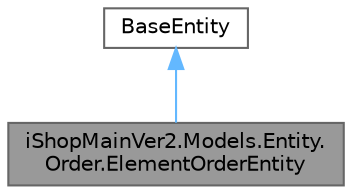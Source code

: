 digraph "iShopMainVer2.Models.Entity.Order.ElementOrderEntity"
{
 // LATEX_PDF_SIZE
  bgcolor="transparent";
  edge [fontname=Helvetica,fontsize=10,labelfontname=Helvetica,labelfontsize=10];
  node [fontname=Helvetica,fontsize=10,shape=box,height=0.2,width=0.4];
  Node1 [id="Node000001",label="iShopMainVer2.Models.Entity.\lOrder.ElementOrderEntity",height=0.2,width=0.4,color="gray40", fillcolor="grey60", style="filled", fontcolor="black",tooltip=" "];
  Node2 -> Node1 [id="edge1_Node000001_Node000002",dir="back",color="steelblue1",style="solid",tooltip=" "];
  Node2 [id="Node000002",label="BaseEntity",height=0.2,width=0.4,color="gray40", fillcolor="white", style="filled",URL="$classi_shop_main_ver2_1_1_models_1_1_entity_1_1_base_entity.html",tooltip=" "];
}
